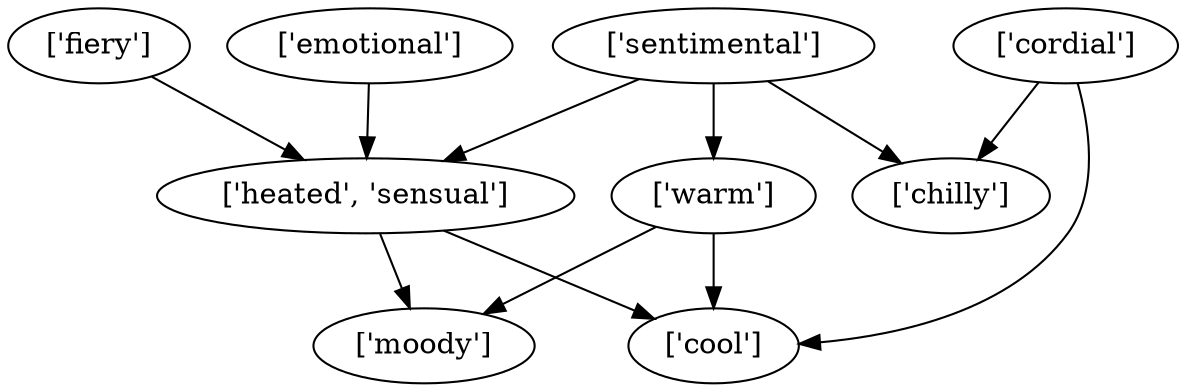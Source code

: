 strict digraph  {
	"['fiery']" -> "['heated', 'sensual']";
	"['heated', 'sensual']" -> "['cool']";
	"['heated', 'sensual']" -> "['moody']";
	"['sentimental']" -> "['heated', 'sensual']";
	"['sentimental']" -> "['chilly']";
	"['sentimental']" -> "['warm']";
	"['warm']" -> "['cool']";
	"['warm']" -> "['moody']";
	"['emotional']" -> "['heated', 'sensual']";
	"['cordial']" -> "['cool']";
	"['cordial']" -> "['chilly']";
}
